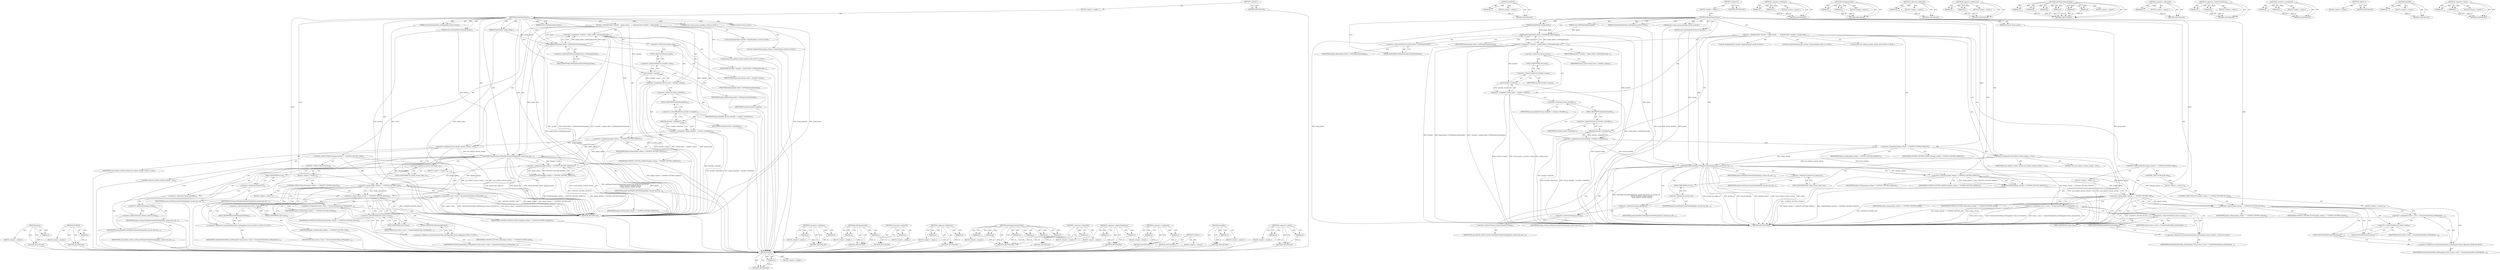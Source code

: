 digraph "&lt;operator&gt;.equals" {
vulnerable_142 [label=<(METHOD,name)>];
vulnerable_143 [label=<(PARAM,p1)>];
vulnerable_144 [label=<(BLOCK,&lt;empty&gt;,&lt;empty&gt;)>];
vulnerable_145 [label=<(METHOD_RETURN,ANY)>];
vulnerable_168 [label=<(METHOD,DCHECK)>];
vulnerable_169 [label=<(PARAM,p1)>];
vulnerable_170 [label=<(BLOCK,&lt;empty&gt;,&lt;empty&gt;)>];
vulnerable_171 [label=<(METHOD_RETURN,ANY)>];
vulnerable_6 [label=<(METHOD,&lt;global&gt;)<SUB>1</SUB>>];
vulnerable_7 [label=<(BLOCK,&lt;empty&gt;,&lt;empty&gt;)<SUB>1</SUB>>];
vulnerable_8 [label=<(METHOD,DecidePluginStatus)<SUB>1</SUB>>];
vulnerable_9 [label=<(PARAM,const GetPluginInfo_Params&amp; params)<SUB>2</SUB>>];
vulnerable_10 [label=<(PARAM,const WebPluginInfo&amp; plugin)<SUB>3</SUB>>];
vulnerable_11 [label=<(PARAM,PluginFinder* plugin_finder)<SUB>4</SUB>>];
vulnerable_12 [label=<(PARAM,ChromeViewHostMsg_GetPluginInfo_Status* status)<SUB>5</SUB>>];
vulnerable_13 [label="<(PARAM,std::string* group_identifier)<SUB>6</SUB>>"];
vulnerable_14 [label=<(PARAM,string16* group_name)<SUB>7</SUB>>];
vulnerable_15 [label=<(BLOCK,{
  PluginInstaller* installer = plugin_finder-...,{
  PluginInstaller* installer = plugin_finder-...)<SUB>7</SUB>>];
vulnerable_16 [label="<(LOCAL,PluginInstaller* installer: PluginInstaller*)<SUB>8</SUB>>"];
vulnerable_17 [label=<(&lt;operator&gt;.assignment,* installer = plugin_finder-&gt;GetPluginInstaller...)<SUB>8</SUB>>];
vulnerable_18 [label=<(IDENTIFIER,installer,* installer = plugin_finder-&gt;GetPluginInstaller...)<SUB>8</SUB>>];
vulnerable_19 [label=<(GetPluginInstaller,plugin_finder-&gt;GetPluginInstaller(plugin))<SUB>8</SUB>>];
vulnerable_20 [label=<(&lt;operator&gt;.indirectFieldAccess,plugin_finder-&gt;GetPluginInstaller)<SUB>8</SUB>>];
vulnerable_21 [label=<(IDENTIFIER,plugin_finder,plugin_finder-&gt;GetPluginInstaller(plugin))<SUB>8</SUB>>];
vulnerable_22 [label=<(FIELD_IDENTIFIER,GetPluginInstaller,GetPluginInstaller)<SUB>8</SUB>>];
vulnerable_23 [label=<(IDENTIFIER,plugin,plugin_finder-&gt;GetPluginInstaller(plugin))<SUB>8</SUB>>];
vulnerable_24 [label=<(&lt;operator&gt;.assignment,*group_name = installer-&gt;name())<SUB>9</SUB>>];
vulnerable_25 [label=<(&lt;operator&gt;.indirection,*group_name)<SUB>9</SUB>>];
vulnerable_26 [label=<(IDENTIFIER,group_name,*group_name = installer-&gt;name())<SUB>9</SUB>>];
vulnerable_27 [label=<(name,installer-&gt;name())<SUB>9</SUB>>];
vulnerable_28 [label=<(&lt;operator&gt;.indirectFieldAccess,installer-&gt;name)<SUB>9</SUB>>];
vulnerable_29 [label=<(IDENTIFIER,installer,installer-&gt;name())<SUB>9</SUB>>];
vulnerable_30 [label=<(FIELD_IDENTIFIER,name,name)<SUB>9</SUB>>];
vulnerable_31 [label=<(&lt;operator&gt;.assignment,*group_identifier = installer-&gt;identifier())<SUB>10</SUB>>];
vulnerable_32 [label=<(&lt;operator&gt;.indirection,*group_identifier)<SUB>10</SUB>>];
vulnerable_33 [label=<(IDENTIFIER,group_identifier,*group_identifier = installer-&gt;identifier())<SUB>10</SUB>>];
vulnerable_34 [label=<(identifier,installer-&gt;identifier())<SUB>10</SUB>>];
vulnerable_35 [label=<(&lt;operator&gt;.indirectFieldAccess,installer-&gt;identifier)<SUB>10</SUB>>];
vulnerable_36 [label=<(IDENTIFIER,installer,installer-&gt;identifier())<SUB>10</SUB>>];
vulnerable_37 [label=<(FIELD_IDENTIFIER,identifier,identifier)<SUB>10</SUB>>];
vulnerable_38 [label="<(LOCAL,ContentSetting plugin_setting: ContentSetting)<SUB>12</SUB>>"];
vulnerable_39 [label=<(&lt;operator&gt;.assignment,plugin_setting = CONTENT_SETTING_DEFAULT)<SUB>12</SUB>>];
vulnerable_40 [label=<(IDENTIFIER,plugin_setting,plugin_setting = CONTENT_SETTING_DEFAULT)<SUB>12</SUB>>];
vulnerable_41 [label=<(IDENTIFIER,CONTENT_SETTING_DEFAULT,plugin_setting = CONTENT_SETTING_DEFAULT)<SUB>12</SUB>>];
vulnerable_42 [label="<(LOCAL,bool uses_default_content_setting: bool)<SUB>13</SUB>>"];
vulnerable_43 [label=<(&lt;operator&gt;.assignment,uses_default_content_setting = true)<SUB>13</SUB>>];
vulnerable_44 [label=<(IDENTIFIER,uses_default_content_setting,uses_default_content_setting = true)<SUB>13</SUB>>];
vulnerable_45 [label=<(LITERAL,true,uses_default_content_setting = true)<SUB>13</SUB>>];
vulnerable_46 [label=<(GetPluginContentSetting,GetPluginContentSetting(plugin, params.top_orig...)<SUB>14</SUB>>];
vulnerable_47 [label=<(IDENTIFIER,plugin,GetPluginContentSetting(plugin, params.top_orig...)<SUB>14</SUB>>];
vulnerable_48 [label=<(&lt;operator&gt;.fieldAccess,params.top_origin_url)<SUB>14</SUB>>];
vulnerable_49 [label=<(IDENTIFIER,params,GetPluginContentSetting(plugin, params.top_orig...)<SUB>14</SUB>>];
vulnerable_50 [label=<(FIELD_IDENTIFIER,top_origin_url,top_origin_url)<SUB>14</SUB>>];
vulnerable_51 [label=<(&lt;operator&gt;.fieldAccess,params.url)<SUB>14</SUB>>];
vulnerable_52 [label=<(IDENTIFIER,params,GetPluginContentSetting(plugin, params.top_orig...)<SUB>14</SUB>>];
vulnerable_53 [label=<(FIELD_IDENTIFIER,url,url)<SUB>14</SUB>>];
vulnerable_54 [label=<(&lt;operator&gt;.indirection,*group_identifier)<SUB>15</SUB>>];
vulnerable_55 [label=<(IDENTIFIER,group_identifier,GetPluginContentSetting(plugin, params.top_orig...)<SUB>15</SUB>>];
vulnerable_56 [label=<(&lt;operator&gt;.addressOf,&amp;plugin_setting)<SUB>15</SUB>>];
vulnerable_57 [label=<(IDENTIFIER,plugin_setting,GetPluginContentSetting(plugin, params.top_orig...)<SUB>15</SUB>>];
vulnerable_58 [label=<(&lt;operator&gt;.addressOf,&amp;uses_default_content_setting)<SUB>16</SUB>>];
vulnerable_59 [label=<(IDENTIFIER,uses_default_content_setting,GetPluginContentSetting(plugin, params.top_orig...)<SUB>16</SUB>>];
vulnerable_60 [label=<(DCHECK,DCHECK(plugin_setting != CONTENT_SETTING_DEFAULT))<SUB>17</SUB>>];
vulnerable_61 [label=<(&lt;operator&gt;.notEquals,plugin_setting != CONTENT_SETTING_DEFAULT)<SUB>17</SUB>>];
vulnerable_62 [label=<(IDENTIFIER,plugin_setting,plugin_setting != CONTENT_SETTING_DEFAULT)<SUB>17</SUB>>];
vulnerable_63 [label=<(IDENTIFIER,CONTENT_SETTING_DEFAULT,plugin_setting != CONTENT_SETTING_DEFAULT)<SUB>17</SUB>>];
vulnerable_64 [label=<(CONTROL_STRUCTURE,IF,if (plugin_setting == CONTENT_SETTING_ASK))<SUB>46</SUB>>];
vulnerable_65 [label=<(&lt;operator&gt;.equals,plugin_setting == CONTENT_SETTING_ASK)<SUB>46</SUB>>];
vulnerable_66 [label=<(IDENTIFIER,plugin_setting,plugin_setting == CONTENT_SETTING_ASK)<SUB>46</SUB>>];
vulnerable_67 [label=<(IDENTIFIER,CONTENT_SETTING_ASK,plugin_setting == CONTENT_SETTING_ASK)<SUB>46</SUB>>];
vulnerable_68 [label=<(BLOCK,&lt;empty&gt;,&lt;empty&gt;)<SUB>47</SUB>>];
vulnerable_69 [label=<(&lt;operator&gt;.assignment,status-&gt;value = ChromeViewHostMsg_GetPluginInfo...)<SUB>47</SUB>>];
vulnerable_70 [label=<(&lt;operator&gt;.indirectFieldAccess,status-&gt;value)<SUB>47</SUB>>];
vulnerable_71 [label=<(IDENTIFIER,status,status-&gt;value = ChromeViewHostMsg_GetPluginInfo...)<SUB>47</SUB>>];
vulnerable_72 [label=<(FIELD_IDENTIFIER,value,value)<SUB>47</SUB>>];
vulnerable_73 [label="<(&lt;operator&gt;.fieldAccess,ChromeViewHostMsg_GetPluginInfo_Status::kClickT...)<SUB>47</SUB>>"];
vulnerable_74 [label=<(IDENTIFIER,ChromeViewHostMsg_GetPluginInfo_Status,status-&gt;value = ChromeViewHostMsg_GetPluginInfo...)<SUB>47</SUB>>];
vulnerable_75 [label=<(FIELD_IDENTIFIER,kClickToPlay,kClickToPlay)<SUB>47</SUB>>];
vulnerable_76 [label=<(CONTROL_STRUCTURE,ELSE,else)<SUB>48</SUB>>];
vulnerable_77 [label=<(BLOCK,&lt;empty&gt;,&lt;empty&gt;)<SUB>48</SUB>>];
vulnerable_78 [label=<(CONTROL_STRUCTURE,IF,if (plugin_setting == CONTENT_SETTING_BLOCK))<SUB>48</SUB>>];
vulnerable_79 [label=<(&lt;operator&gt;.equals,plugin_setting == CONTENT_SETTING_BLOCK)<SUB>48</SUB>>];
vulnerable_80 [label=<(IDENTIFIER,plugin_setting,plugin_setting == CONTENT_SETTING_BLOCK)<SUB>48</SUB>>];
vulnerable_81 [label=<(IDENTIFIER,CONTENT_SETTING_BLOCK,plugin_setting == CONTENT_SETTING_BLOCK)<SUB>48</SUB>>];
vulnerable_82 [label=<(BLOCK,&lt;empty&gt;,&lt;empty&gt;)<SUB>49</SUB>>];
vulnerable_83 [label=<(&lt;operator&gt;.assignment,status-&gt;value = ChromeViewHostMsg_GetPluginInfo...)<SUB>49</SUB>>];
vulnerable_84 [label=<(&lt;operator&gt;.indirectFieldAccess,status-&gt;value)<SUB>49</SUB>>];
vulnerable_85 [label=<(IDENTIFIER,status,status-&gt;value = ChromeViewHostMsg_GetPluginInfo...)<SUB>49</SUB>>];
vulnerable_86 [label=<(FIELD_IDENTIFIER,value,value)<SUB>49</SUB>>];
vulnerable_87 [label="<(&lt;operator&gt;.fieldAccess,ChromeViewHostMsg_GetPluginInfo_Status::kBlocked)<SUB>49</SUB>>"];
vulnerable_88 [label=<(IDENTIFIER,ChromeViewHostMsg_GetPluginInfo_Status,status-&gt;value = ChromeViewHostMsg_GetPluginInfo...)<SUB>49</SUB>>];
vulnerable_89 [label=<(FIELD_IDENTIFIER,kBlocked,kBlocked)<SUB>49</SUB>>];
vulnerable_90 [label=<(METHOD_RETURN,void)<SUB>1</SUB>>];
vulnerable_92 [label=<(METHOD_RETURN,ANY)<SUB>1</SUB>>];
vulnerable_172 [label=<(METHOD,&lt;operator&gt;.notEquals)>];
vulnerable_173 [label=<(PARAM,p1)>];
vulnerable_174 [label=<(PARAM,p2)>];
vulnerable_175 [label=<(BLOCK,&lt;empty&gt;,&lt;empty&gt;)>];
vulnerable_176 [label=<(METHOD_RETURN,ANY)>];
vulnerable_128 [label=<(METHOD,GetPluginInstaller)>];
vulnerable_129 [label=<(PARAM,p1)>];
vulnerable_130 [label=<(PARAM,p2)>];
vulnerable_131 [label=<(BLOCK,&lt;empty&gt;,&lt;empty&gt;)>];
vulnerable_132 [label=<(METHOD_RETURN,ANY)>];
vulnerable_164 [label=<(METHOD,&lt;operator&gt;.addressOf)>];
vulnerable_165 [label=<(PARAM,p1)>];
vulnerable_166 [label=<(BLOCK,&lt;empty&gt;,&lt;empty&gt;)>];
vulnerable_167 [label=<(METHOD_RETURN,ANY)>];
vulnerable_159 [label=<(METHOD,&lt;operator&gt;.fieldAccess)>];
vulnerable_160 [label=<(PARAM,p1)>];
vulnerable_161 [label=<(PARAM,p2)>];
vulnerable_162 [label=<(BLOCK,&lt;empty&gt;,&lt;empty&gt;)>];
vulnerable_163 [label=<(METHOD_RETURN,ANY)>];
vulnerable_150 [label=<(METHOD,GetPluginContentSetting)>];
vulnerable_151 [label=<(PARAM,p1)>];
vulnerable_152 [label=<(PARAM,p2)>];
vulnerable_153 [label=<(PARAM,p3)>];
vulnerable_154 [label=<(PARAM,p4)>];
vulnerable_155 [label=<(PARAM,p5)>];
vulnerable_156 [label=<(PARAM,p6)>];
vulnerable_157 [label=<(BLOCK,&lt;empty&gt;,&lt;empty&gt;)>];
vulnerable_158 [label=<(METHOD_RETURN,ANY)>];
vulnerable_138 [label=<(METHOD,&lt;operator&gt;.indirection)>];
vulnerable_139 [label=<(PARAM,p1)>];
vulnerable_140 [label=<(BLOCK,&lt;empty&gt;,&lt;empty&gt;)>];
vulnerable_141 [label=<(METHOD_RETURN,ANY)>];
vulnerable_133 [label=<(METHOD,&lt;operator&gt;.indirectFieldAccess)>];
vulnerable_134 [label=<(PARAM,p1)>];
vulnerable_135 [label=<(PARAM,p2)>];
vulnerable_136 [label=<(BLOCK,&lt;empty&gt;,&lt;empty&gt;)>];
vulnerable_137 [label=<(METHOD_RETURN,ANY)>];
vulnerable_123 [label=<(METHOD,&lt;operator&gt;.assignment)>];
vulnerable_124 [label=<(PARAM,p1)>];
vulnerable_125 [label=<(PARAM,p2)>];
vulnerable_126 [label=<(BLOCK,&lt;empty&gt;,&lt;empty&gt;)>];
vulnerable_127 [label=<(METHOD_RETURN,ANY)>];
vulnerable_117 [label=<(METHOD,&lt;global&gt;)<SUB>1</SUB>>];
vulnerable_118 [label=<(BLOCK,&lt;empty&gt;,&lt;empty&gt;)>];
vulnerable_119 [label=<(METHOD_RETURN,ANY)>];
vulnerable_146 [label=<(METHOD,identifier)>];
vulnerable_147 [label=<(PARAM,p1)>];
vulnerable_148 [label=<(BLOCK,&lt;empty&gt;,&lt;empty&gt;)>];
vulnerable_149 [label=<(METHOD_RETURN,ANY)>];
vulnerable_177 [label=<(METHOD,&lt;operator&gt;.equals)>];
vulnerable_178 [label=<(PARAM,p1)>];
vulnerable_179 [label=<(PARAM,p2)>];
vulnerable_180 [label=<(BLOCK,&lt;empty&gt;,&lt;empty&gt;)>];
vulnerable_181 [label=<(METHOD_RETURN,ANY)>];
fixed_142 [label=<(METHOD,name)>];
fixed_143 [label=<(PARAM,p1)>];
fixed_144 [label=<(BLOCK,&lt;empty&gt;,&lt;empty&gt;)>];
fixed_145 [label=<(METHOD_RETURN,ANY)>];
fixed_168 [label=<(METHOD,DCHECK)>];
fixed_169 [label=<(PARAM,p1)>];
fixed_170 [label=<(BLOCK,&lt;empty&gt;,&lt;empty&gt;)>];
fixed_171 [label=<(METHOD_RETURN,ANY)>];
fixed_6 [label=<(METHOD,&lt;global&gt;)<SUB>1</SUB>>];
fixed_7 [label=<(BLOCK,&lt;empty&gt;,&lt;empty&gt;)<SUB>1</SUB>>];
fixed_8 [label=<(METHOD,DecidePluginStatus)<SUB>1</SUB>>];
fixed_9 [label=<(PARAM,const GetPluginInfo_Params&amp; params)<SUB>2</SUB>>];
fixed_10 [label=<(PARAM,const WebPluginInfo&amp; plugin)<SUB>3</SUB>>];
fixed_11 [label=<(PARAM,PluginFinder* plugin_finder)<SUB>4</SUB>>];
fixed_12 [label=<(PARAM,ChromeViewHostMsg_GetPluginInfo_Status* status)<SUB>5</SUB>>];
fixed_13 [label="<(PARAM,std::string* group_identifier)<SUB>6</SUB>>"];
fixed_14 [label=<(PARAM,string16* group_name)<SUB>7</SUB>>];
fixed_15 [label=<(BLOCK,{
  PluginInstaller* installer = plugin_finder-...,{
  PluginInstaller* installer = plugin_finder-...)<SUB>7</SUB>>];
fixed_16 [label="<(LOCAL,PluginInstaller* installer: PluginInstaller*)<SUB>8</SUB>>"];
fixed_17 [label=<(&lt;operator&gt;.assignment,* installer = plugin_finder-&gt;GetPluginInstaller...)<SUB>8</SUB>>];
fixed_18 [label=<(IDENTIFIER,installer,* installer = plugin_finder-&gt;GetPluginInstaller...)<SUB>8</SUB>>];
fixed_19 [label=<(GetPluginInstaller,plugin_finder-&gt;GetPluginInstaller(plugin))<SUB>8</SUB>>];
fixed_20 [label=<(&lt;operator&gt;.indirectFieldAccess,plugin_finder-&gt;GetPluginInstaller)<SUB>8</SUB>>];
fixed_21 [label=<(IDENTIFIER,plugin_finder,plugin_finder-&gt;GetPluginInstaller(plugin))<SUB>8</SUB>>];
fixed_22 [label=<(FIELD_IDENTIFIER,GetPluginInstaller,GetPluginInstaller)<SUB>8</SUB>>];
fixed_23 [label=<(IDENTIFIER,plugin,plugin_finder-&gt;GetPluginInstaller(plugin))<SUB>8</SUB>>];
fixed_24 [label=<(&lt;operator&gt;.assignment,*group_name = installer-&gt;name())<SUB>9</SUB>>];
fixed_25 [label=<(&lt;operator&gt;.indirection,*group_name)<SUB>9</SUB>>];
fixed_26 [label=<(IDENTIFIER,group_name,*group_name = installer-&gt;name())<SUB>9</SUB>>];
fixed_27 [label=<(name,installer-&gt;name())<SUB>9</SUB>>];
fixed_28 [label=<(&lt;operator&gt;.indirectFieldAccess,installer-&gt;name)<SUB>9</SUB>>];
fixed_29 [label=<(IDENTIFIER,installer,installer-&gt;name())<SUB>9</SUB>>];
fixed_30 [label=<(FIELD_IDENTIFIER,name,name)<SUB>9</SUB>>];
fixed_31 [label=<(&lt;operator&gt;.assignment,*group_identifier = installer-&gt;identifier())<SUB>10</SUB>>];
fixed_32 [label=<(&lt;operator&gt;.indirection,*group_identifier)<SUB>10</SUB>>];
fixed_33 [label=<(IDENTIFIER,group_identifier,*group_identifier = installer-&gt;identifier())<SUB>10</SUB>>];
fixed_34 [label=<(identifier,installer-&gt;identifier())<SUB>10</SUB>>];
fixed_35 [label=<(&lt;operator&gt;.indirectFieldAccess,installer-&gt;identifier)<SUB>10</SUB>>];
fixed_36 [label=<(IDENTIFIER,installer,installer-&gt;identifier())<SUB>10</SUB>>];
fixed_37 [label=<(FIELD_IDENTIFIER,identifier,identifier)<SUB>10</SUB>>];
fixed_38 [label="<(LOCAL,ContentSetting plugin_setting: ContentSetting)<SUB>12</SUB>>"];
fixed_39 [label=<(&lt;operator&gt;.assignment,plugin_setting = CONTENT_SETTING_DEFAULT)<SUB>12</SUB>>];
fixed_40 [label=<(IDENTIFIER,plugin_setting,plugin_setting = CONTENT_SETTING_DEFAULT)<SUB>12</SUB>>];
fixed_41 [label=<(IDENTIFIER,CONTENT_SETTING_DEFAULT,plugin_setting = CONTENT_SETTING_DEFAULT)<SUB>12</SUB>>];
fixed_42 [label="<(LOCAL,bool uses_default_content_setting: bool)<SUB>13</SUB>>"];
fixed_43 [label=<(&lt;operator&gt;.assignment,uses_default_content_setting = true)<SUB>13</SUB>>];
fixed_44 [label=<(IDENTIFIER,uses_default_content_setting,uses_default_content_setting = true)<SUB>13</SUB>>];
fixed_45 [label=<(LITERAL,true,uses_default_content_setting = true)<SUB>13</SUB>>];
fixed_46 [label=<(GetPluginContentSetting,GetPluginContentSetting(plugin, params.top_orig...)<SUB>14</SUB>>];
fixed_47 [label=<(IDENTIFIER,plugin,GetPluginContentSetting(plugin, params.top_orig...)<SUB>14</SUB>>];
fixed_48 [label=<(&lt;operator&gt;.fieldAccess,params.top_origin_url)<SUB>14</SUB>>];
fixed_49 [label=<(IDENTIFIER,params,GetPluginContentSetting(plugin, params.top_orig...)<SUB>14</SUB>>];
fixed_50 [label=<(FIELD_IDENTIFIER,top_origin_url,top_origin_url)<SUB>14</SUB>>];
fixed_51 [label=<(&lt;operator&gt;.fieldAccess,params.url)<SUB>14</SUB>>];
fixed_52 [label=<(IDENTIFIER,params,GetPluginContentSetting(plugin, params.top_orig...)<SUB>14</SUB>>];
fixed_53 [label=<(FIELD_IDENTIFIER,url,url)<SUB>14</SUB>>];
fixed_54 [label=<(&lt;operator&gt;.indirection,*group_identifier)<SUB>15</SUB>>];
fixed_55 [label=<(IDENTIFIER,group_identifier,GetPluginContentSetting(plugin, params.top_orig...)<SUB>15</SUB>>];
fixed_56 [label=<(&lt;operator&gt;.addressOf,&amp;plugin_setting)<SUB>15</SUB>>];
fixed_57 [label=<(IDENTIFIER,plugin_setting,GetPluginContentSetting(plugin, params.top_orig...)<SUB>15</SUB>>];
fixed_58 [label=<(&lt;operator&gt;.addressOf,&amp;uses_default_content_setting)<SUB>16</SUB>>];
fixed_59 [label=<(IDENTIFIER,uses_default_content_setting,GetPluginContentSetting(plugin, params.top_orig...)<SUB>16</SUB>>];
fixed_60 [label=<(DCHECK,DCHECK(plugin_setting != CONTENT_SETTING_DEFAULT))<SUB>17</SUB>>];
fixed_61 [label=<(&lt;operator&gt;.notEquals,plugin_setting != CONTENT_SETTING_DEFAULT)<SUB>17</SUB>>];
fixed_62 [label=<(IDENTIFIER,plugin_setting,plugin_setting != CONTENT_SETTING_DEFAULT)<SUB>17</SUB>>];
fixed_63 [label=<(IDENTIFIER,CONTENT_SETTING_DEFAULT,plugin_setting != CONTENT_SETTING_DEFAULT)<SUB>17</SUB>>];
fixed_64 [label=<(CONTROL_STRUCTURE,IF,if (plugin_setting == CONTENT_SETTING_ASK))<SUB>54</SUB>>];
fixed_65 [label=<(&lt;operator&gt;.equals,plugin_setting == CONTENT_SETTING_ASK)<SUB>54</SUB>>];
fixed_66 [label=<(IDENTIFIER,plugin_setting,plugin_setting == CONTENT_SETTING_ASK)<SUB>54</SUB>>];
fixed_67 [label=<(IDENTIFIER,CONTENT_SETTING_ASK,plugin_setting == CONTENT_SETTING_ASK)<SUB>54</SUB>>];
fixed_68 [label=<(BLOCK,&lt;empty&gt;,&lt;empty&gt;)<SUB>55</SUB>>];
fixed_69 [label=<(&lt;operator&gt;.assignment,status-&gt;value = ChromeViewHostMsg_GetPluginInfo...)<SUB>55</SUB>>];
fixed_70 [label=<(&lt;operator&gt;.indirectFieldAccess,status-&gt;value)<SUB>55</SUB>>];
fixed_71 [label=<(IDENTIFIER,status,status-&gt;value = ChromeViewHostMsg_GetPluginInfo...)<SUB>55</SUB>>];
fixed_72 [label=<(FIELD_IDENTIFIER,value,value)<SUB>55</SUB>>];
fixed_73 [label="<(&lt;operator&gt;.fieldAccess,ChromeViewHostMsg_GetPluginInfo_Status::kClickT...)<SUB>55</SUB>>"];
fixed_74 [label=<(IDENTIFIER,ChromeViewHostMsg_GetPluginInfo_Status,status-&gt;value = ChromeViewHostMsg_GetPluginInfo...)<SUB>55</SUB>>];
fixed_75 [label=<(FIELD_IDENTIFIER,kClickToPlay,kClickToPlay)<SUB>55</SUB>>];
fixed_76 [label=<(CONTROL_STRUCTURE,ELSE,else)<SUB>56</SUB>>];
fixed_77 [label=<(BLOCK,&lt;empty&gt;,&lt;empty&gt;)<SUB>56</SUB>>];
fixed_78 [label=<(CONTROL_STRUCTURE,IF,if (plugin_setting == CONTENT_SETTING_BLOCK))<SUB>56</SUB>>];
fixed_79 [label=<(&lt;operator&gt;.equals,plugin_setting == CONTENT_SETTING_BLOCK)<SUB>56</SUB>>];
fixed_80 [label=<(IDENTIFIER,plugin_setting,plugin_setting == CONTENT_SETTING_BLOCK)<SUB>56</SUB>>];
fixed_81 [label=<(IDENTIFIER,CONTENT_SETTING_BLOCK,plugin_setting == CONTENT_SETTING_BLOCK)<SUB>56</SUB>>];
fixed_82 [label=<(BLOCK,&lt;empty&gt;,&lt;empty&gt;)<SUB>57</SUB>>];
fixed_83 [label=<(&lt;operator&gt;.assignment,status-&gt;value = ChromeViewHostMsg_GetPluginInfo...)<SUB>57</SUB>>];
fixed_84 [label=<(&lt;operator&gt;.indirectFieldAccess,status-&gt;value)<SUB>57</SUB>>];
fixed_85 [label=<(IDENTIFIER,status,status-&gt;value = ChromeViewHostMsg_GetPluginInfo...)<SUB>57</SUB>>];
fixed_86 [label=<(FIELD_IDENTIFIER,value,value)<SUB>57</SUB>>];
fixed_87 [label="<(&lt;operator&gt;.fieldAccess,ChromeViewHostMsg_GetPluginInfo_Status::kBlocked)<SUB>57</SUB>>"];
fixed_88 [label=<(IDENTIFIER,ChromeViewHostMsg_GetPluginInfo_Status,status-&gt;value = ChromeViewHostMsg_GetPluginInfo...)<SUB>57</SUB>>];
fixed_89 [label=<(FIELD_IDENTIFIER,kBlocked,kBlocked)<SUB>57</SUB>>];
fixed_90 [label=<(METHOD_RETURN,void)<SUB>1</SUB>>];
fixed_92 [label=<(METHOD_RETURN,ANY)<SUB>1</SUB>>];
fixed_172 [label=<(METHOD,&lt;operator&gt;.notEquals)>];
fixed_173 [label=<(PARAM,p1)>];
fixed_174 [label=<(PARAM,p2)>];
fixed_175 [label=<(BLOCK,&lt;empty&gt;,&lt;empty&gt;)>];
fixed_176 [label=<(METHOD_RETURN,ANY)>];
fixed_128 [label=<(METHOD,GetPluginInstaller)>];
fixed_129 [label=<(PARAM,p1)>];
fixed_130 [label=<(PARAM,p2)>];
fixed_131 [label=<(BLOCK,&lt;empty&gt;,&lt;empty&gt;)>];
fixed_132 [label=<(METHOD_RETURN,ANY)>];
fixed_164 [label=<(METHOD,&lt;operator&gt;.addressOf)>];
fixed_165 [label=<(PARAM,p1)>];
fixed_166 [label=<(BLOCK,&lt;empty&gt;,&lt;empty&gt;)>];
fixed_167 [label=<(METHOD_RETURN,ANY)>];
fixed_159 [label=<(METHOD,&lt;operator&gt;.fieldAccess)>];
fixed_160 [label=<(PARAM,p1)>];
fixed_161 [label=<(PARAM,p2)>];
fixed_162 [label=<(BLOCK,&lt;empty&gt;,&lt;empty&gt;)>];
fixed_163 [label=<(METHOD_RETURN,ANY)>];
fixed_150 [label=<(METHOD,GetPluginContentSetting)>];
fixed_151 [label=<(PARAM,p1)>];
fixed_152 [label=<(PARAM,p2)>];
fixed_153 [label=<(PARAM,p3)>];
fixed_154 [label=<(PARAM,p4)>];
fixed_155 [label=<(PARAM,p5)>];
fixed_156 [label=<(PARAM,p6)>];
fixed_157 [label=<(BLOCK,&lt;empty&gt;,&lt;empty&gt;)>];
fixed_158 [label=<(METHOD_RETURN,ANY)>];
fixed_138 [label=<(METHOD,&lt;operator&gt;.indirection)>];
fixed_139 [label=<(PARAM,p1)>];
fixed_140 [label=<(BLOCK,&lt;empty&gt;,&lt;empty&gt;)>];
fixed_141 [label=<(METHOD_RETURN,ANY)>];
fixed_133 [label=<(METHOD,&lt;operator&gt;.indirectFieldAccess)>];
fixed_134 [label=<(PARAM,p1)>];
fixed_135 [label=<(PARAM,p2)>];
fixed_136 [label=<(BLOCK,&lt;empty&gt;,&lt;empty&gt;)>];
fixed_137 [label=<(METHOD_RETURN,ANY)>];
fixed_123 [label=<(METHOD,&lt;operator&gt;.assignment)>];
fixed_124 [label=<(PARAM,p1)>];
fixed_125 [label=<(PARAM,p2)>];
fixed_126 [label=<(BLOCK,&lt;empty&gt;,&lt;empty&gt;)>];
fixed_127 [label=<(METHOD_RETURN,ANY)>];
fixed_117 [label=<(METHOD,&lt;global&gt;)<SUB>1</SUB>>];
fixed_118 [label=<(BLOCK,&lt;empty&gt;,&lt;empty&gt;)>];
fixed_119 [label=<(METHOD_RETURN,ANY)>];
fixed_146 [label=<(METHOD,identifier)>];
fixed_147 [label=<(PARAM,p1)>];
fixed_148 [label=<(BLOCK,&lt;empty&gt;,&lt;empty&gt;)>];
fixed_149 [label=<(METHOD_RETURN,ANY)>];
fixed_177 [label=<(METHOD,&lt;operator&gt;.equals)>];
fixed_178 [label=<(PARAM,p1)>];
fixed_179 [label=<(PARAM,p2)>];
fixed_180 [label=<(BLOCK,&lt;empty&gt;,&lt;empty&gt;)>];
fixed_181 [label=<(METHOD_RETURN,ANY)>];
vulnerable_142 -> vulnerable_143  [key=0, label="AST: "];
vulnerable_142 -> vulnerable_143  [key=1, label="DDG: "];
vulnerable_142 -> vulnerable_144  [key=0, label="AST: "];
vulnerable_142 -> vulnerable_145  [key=0, label="AST: "];
vulnerable_142 -> vulnerable_145  [key=1, label="CFG: "];
vulnerable_143 -> vulnerable_145  [key=0, label="DDG: p1"];
vulnerable_168 -> vulnerable_169  [key=0, label="AST: "];
vulnerable_168 -> vulnerable_169  [key=1, label="DDG: "];
vulnerable_168 -> vulnerable_170  [key=0, label="AST: "];
vulnerable_168 -> vulnerable_171  [key=0, label="AST: "];
vulnerable_168 -> vulnerable_171  [key=1, label="CFG: "];
vulnerable_169 -> vulnerable_171  [key=0, label="DDG: p1"];
vulnerable_6 -> vulnerable_7  [key=0, label="AST: "];
vulnerable_6 -> vulnerable_92  [key=0, label="AST: "];
vulnerable_6 -> vulnerable_92  [key=1, label="CFG: "];
vulnerable_7 -> vulnerable_8  [key=0, label="AST: "];
vulnerable_8 -> vulnerable_9  [key=0, label="AST: "];
vulnerable_8 -> vulnerable_9  [key=1, label="DDG: "];
vulnerable_8 -> vulnerable_10  [key=0, label="AST: "];
vulnerable_8 -> vulnerable_10  [key=1, label="DDG: "];
vulnerable_8 -> vulnerable_11  [key=0, label="AST: "];
vulnerable_8 -> vulnerable_11  [key=1, label="DDG: "];
vulnerable_8 -> vulnerable_12  [key=0, label="AST: "];
vulnerable_8 -> vulnerable_12  [key=1, label="DDG: "];
vulnerable_8 -> vulnerable_13  [key=0, label="AST: "];
vulnerable_8 -> vulnerable_13  [key=1, label="DDG: "];
vulnerable_8 -> vulnerable_14  [key=0, label="AST: "];
vulnerable_8 -> vulnerable_14  [key=1, label="DDG: "];
vulnerable_8 -> vulnerable_15  [key=0, label="AST: "];
vulnerable_8 -> vulnerable_90  [key=0, label="AST: "];
vulnerable_8 -> vulnerable_22  [key=0, label="CFG: "];
vulnerable_8 -> vulnerable_39  [key=0, label="DDG: "];
vulnerable_8 -> vulnerable_43  [key=0, label="DDG: "];
vulnerable_8 -> vulnerable_46  [key=0, label="DDG: "];
vulnerable_8 -> vulnerable_19  [key=0, label="DDG: "];
vulnerable_8 -> vulnerable_61  [key=0, label="DDG: "];
vulnerable_8 -> vulnerable_65  [key=0, label="DDG: "];
vulnerable_8 -> vulnerable_79  [key=0, label="DDG: "];
vulnerable_9 -> vulnerable_90  [key=0, label="DDG: params"];
vulnerable_9 -> vulnerable_46  [key=0, label="DDG: params"];
vulnerable_10 -> vulnerable_19  [key=0, label="DDG: plugin"];
vulnerable_11 -> vulnerable_90  [key=0, label="DDG: plugin_finder"];
vulnerable_11 -> vulnerable_19  [key=0, label="DDG: plugin_finder"];
vulnerable_12 -> vulnerable_90  [key=0, label="DDG: status"];
vulnerable_13 -> vulnerable_90  [key=0, label="DDG: group_identifier"];
vulnerable_14 -> vulnerable_90  [key=0, label="DDG: group_name"];
vulnerable_15 -> vulnerable_16  [key=0, label="AST: "];
vulnerable_15 -> vulnerable_17  [key=0, label="AST: "];
vulnerable_15 -> vulnerable_24  [key=0, label="AST: "];
vulnerable_15 -> vulnerable_31  [key=0, label="AST: "];
vulnerable_15 -> vulnerable_38  [key=0, label="AST: "];
vulnerable_15 -> vulnerable_39  [key=0, label="AST: "];
vulnerable_15 -> vulnerable_42  [key=0, label="AST: "];
vulnerable_15 -> vulnerable_43  [key=0, label="AST: "];
vulnerable_15 -> vulnerable_46  [key=0, label="AST: "];
vulnerable_15 -> vulnerable_60  [key=0, label="AST: "];
vulnerable_15 -> vulnerable_64  [key=0, label="AST: "];
vulnerable_17 -> vulnerable_18  [key=0, label="AST: "];
vulnerable_17 -> vulnerable_19  [key=0, label="AST: "];
vulnerable_17 -> vulnerable_25  [key=0, label="CFG: "];
vulnerable_17 -> vulnerable_90  [key=0, label="DDG: installer"];
vulnerable_17 -> vulnerable_90  [key=1, label="DDG: plugin_finder-&gt;GetPluginInstaller(plugin)"];
vulnerable_17 -> vulnerable_90  [key=2, label="DDG: * installer = plugin_finder-&gt;GetPluginInstaller(plugin)"];
vulnerable_17 -> vulnerable_27  [key=0, label="DDG: installer"];
vulnerable_17 -> vulnerable_34  [key=0, label="DDG: installer"];
vulnerable_19 -> vulnerable_20  [key=0, label="AST: "];
vulnerable_19 -> vulnerable_23  [key=0, label="AST: "];
vulnerable_19 -> vulnerable_17  [key=0, label="CFG: "];
vulnerable_19 -> vulnerable_17  [key=1, label="DDG: plugin_finder-&gt;GetPluginInstaller"];
vulnerable_19 -> vulnerable_17  [key=2, label="DDG: plugin"];
vulnerable_19 -> vulnerable_90  [key=0, label="DDG: plugin_finder-&gt;GetPluginInstaller"];
vulnerable_19 -> vulnerable_46  [key=0, label="DDG: plugin"];
vulnerable_20 -> vulnerable_21  [key=0, label="AST: "];
vulnerable_20 -> vulnerable_22  [key=0, label="AST: "];
vulnerable_20 -> vulnerable_19  [key=0, label="CFG: "];
vulnerable_22 -> vulnerable_20  [key=0, label="CFG: "];
vulnerable_24 -> vulnerable_25  [key=0, label="AST: "];
vulnerable_24 -> vulnerable_27  [key=0, label="AST: "];
vulnerable_24 -> vulnerable_32  [key=0, label="CFG: "];
vulnerable_24 -> vulnerable_90  [key=0, label="DDG: *group_name"];
vulnerable_24 -> vulnerable_90  [key=1, label="DDG: installer-&gt;name()"];
vulnerable_24 -> vulnerable_90  [key=2, label="DDG: *group_name = installer-&gt;name()"];
vulnerable_25 -> vulnerable_26  [key=0, label="AST: "];
vulnerable_25 -> vulnerable_30  [key=0, label="CFG: "];
vulnerable_27 -> vulnerable_28  [key=0, label="AST: "];
vulnerable_27 -> vulnerable_24  [key=0, label="CFG: "];
vulnerable_27 -> vulnerable_24  [key=1, label="DDG: installer-&gt;name"];
vulnerable_27 -> vulnerable_90  [key=0, label="DDG: installer-&gt;name"];
vulnerable_28 -> vulnerable_29  [key=0, label="AST: "];
vulnerable_28 -> vulnerable_30  [key=0, label="AST: "];
vulnerable_28 -> vulnerable_27  [key=0, label="CFG: "];
vulnerable_30 -> vulnerable_28  [key=0, label="CFG: "];
vulnerable_31 -> vulnerable_32  [key=0, label="AST: "];
vulnerable_31 -> vulnerable_34  [key=0, label="AST: "];
vulnerable_31 -> vulnerable_39  [key=0, label="CFG: "];
vulnerable_31 -> vulnerable_90  [key=0, label="DDG: installer-&gt;identifier()"];
vulnerable_31 -> vulnerable_90  [key=1, label="DDG: *group_identifier = installer-&gt;identifier()"];
vulnerable_31 -> vulnerable_46  [key=0, label="DDG: *group_identifier"];
vulnerable_32 -> vulnerable_33  [key=0, label="AST: "];
vulnerable_32 -> vulnerable_37  [key=0, label="CFG: "];
vulnerable_34 -> vulnerable_35  [key=0, label="AST: "];
vulnerable_34 -> vulnerable_31  [key=0, label="CFG: "];
vulnerable_34 -> vulnerable_31  [key=1, label="DDG: installer-&gt;identifier"];
vulnerable_34 -> vulnerable_90  [key=0, label="DDG: installer-&gt;identifier"];
vulnerable_35 -> vulnerable_36  [key=0, label="AST: "];
vulnerable_35 -> vulnerable_37  [key=0, label="AST: "];
vulnerable_35 -> vulnerable_34  [key=0, label="CFG: "];
vulnerable_37 -> vulnerable_35  [key=0, label="CFG: "];
vulnerable_39 -> vulnerable_40  [key=0, label="AST: "];
vulnerable_39 -> vulnerable_41  [key=0, label="AST: "];
vulnerable_39 -> vulnerable_43  [key=0, label="CFG: "];
vulnerable_39 -> vulnerable_90  [key=0, label="DDG: plugin_setting = CONTENT_SETTING_DEFAULT"];
vulnerable_39 -> vulnerable_46  [key=0, label="DDG: plugin_setting"];
vulnerable_39 -> vulnerable_61  [key=0, label="DDG: plugin_setting"];
vulnerable_43 -> vulnerable_44  [key=0, label="AST: "];
vulnerable_43 -> vulnerable_45  [key=0, label="AST: "];
vulnerable_43 -> vulnerable_50  [key=0, label="CFG: "];
vulnerable_43 -> vulnerable_90  [key=0, label="DDG: uses_default_content_setting"];
vulnerable_43 -> vulnerable_90  [key=1, label="DDG: uses_default_content_setting = true"];
vulnerable_43 -> vulnerable_46  [key=0, label="DDG: uses_default_content_setting"];
vulnerable_46 -> vulnerable_47  [key=0, label="AST: "];
vulnerable_46 -> vulnerable_48  [key=0, label="AST: "];
vulnerable_46 -> vulnerable_51  [key=0, label="AST: "];
vulnerable_46 -> vulnerable_54  [key=0, label="AST: "];
vulnerable_46 -> vulnerable_56  [key=0, label="AST: "];
vulnerable_46 -> vulnerable_58  [key=0, label="AST: "];
vulnerable_46 -> vulnerable_61  [key=0, label="CFG: "];
vulnerable_46 -> vulnerable_61  [key=1, label="DDG: &amp;plugin_setting"];
vulnerable_46 -> vulnerable_90  [key=0, label="DDG: plugin"];
vulnerable_46 -> vulnerable_90  [key=1, label="DDG: params.top_origin_url"];
vulnerable_46 -> vulnerable_90  [key=2, label="DDG: params.url"];
vulnerable_46 -> vulnerable_90  [key=3, label="DDG: *group_identifier"];
vulnerable_46 -> vulnerable_90  [key=4, label="DDG: &amp;plugin_setting"];
vulnerable_46 -> vulnerable_90  [key=5, label="DDG: &amp;uses_default_content_setting"];
vulnerable_46 -> vulnerable_90  [key=6, label="DDG: GetPluginContentSetting(plugin, params.top_origin_url, params.url,
                          *group_identifier, &amp;plugin_setting,
                          &amp;uses_default_content_setting)"];
vulnerable_46 -> vulnerable_65  [key=0, label="DDG: &amp;plugin_setting"];
vulnerable_46 -> vulnerable_79  [key=0, label="DDG: &amp;plugin_setting"];
vulnerable_48 -> vulnerable_49  [key=0, label="AST: "];
vulnerable_48 -> vulnerable_50  [key=0, label="AST: "];
vulnerable_48 -> vulnerable_53  [key=0, label="CFG: "];
vulnerable_50 -> vulnerable_48  [key=0, label="CFG: "];
vulnerable_51 -> vulnerable_52  [key=0, label="AST: "];
vulnerable_51 -> vulnerable_53  [key=0, label="AST: "];
vulnerable_51 -> vulnerable_54  [key=0, label="CFG: "];
vulnerable_53 -> vulnerable_51  [key=0, label="CFG: "];
vulnerable_54 -> vulnerable_55  [key=0, label="AST: "];
vulnerable_54 -> vulnerable_56  [key=0, label="CFG: "];
vulnerable_56 -> vulnerable_57  [key=0, label="AST: "];
vulnerable_56 -> vulnerable_58  [key=0, label="CFG: "];
vulnerable_58 -> vulnerable_59  [key=0, label="AST: "];
vulnerable_58 -> vulnerable_46  [key=0, label="CFG: "];
vulnerable_60 -> vulnerable_61  [key=0, label="AST: "];
vulnerable_60 -> vulnerable_65  [key=0, label="CFG: "];
vulnerable_60 -> vulnerable_90  [key=0, label="DDG: plugin_setting != CONTENT_SETTING_DEFAULT"];
vulnerable_60 -> vulnerable_90  [key=1, label="DDG: DCHECK(plugin_setting != CONTENT_SETTING_DEFAULT)"];
vulnerable_61 -> vulnerable_62  [key=0, label="AST: "];
vulnerable_61 -> vulnerable_63  [key=0, label="AST: "];
vulnerable_61 -> vulnerable_60  [key=0, label="CFG: "];
vulnerable_61 -> vulnerable_60  [key=1, label="DDG: plugin_setting"];
vulnerable_61 -> vulnerable_60  [key=2, label="DDG: CONTENT_SETTING_DEFAULT"];
vulnerable_61 -> vulnerable_90  [key=0, label="DDG: CONTENT_SETTING_DEFAULT"];
vulnerable_61 -> vulnerable_65  [key=0, label="DDG: plugin_setting"];
vulnerable_64 -> vulnerable_65  [key=0, label="AST: "];
vulnerable_64 -> vulnerable_68  [key=0, label="AST: "];
vulnerable_64 -> vulnerable_76  [key=0, label="AST: "];
vulnerable_65 -> vulnerable_66  [key=0, label="AST: "];
vulnerable_65 -> vulnerable_67  [key=0, label="AST: "];
vulnerable_65 -> vulnerable_72  [key=0, label="CFG: "];
vulnerable_65 -> vulnerable_72  [key=1, label="CDG: "];
vulnerable_65 -> vulnerable_79  [key=0, label="CFG: "];
vulnerable_65 -> vulnerable_79  [key=1, label="DDG: plugin_setting"];
vulnerable_65 -> vulnerable_79  [key=2, label="CDG: "];
vulnerable_65 -> vulnerable_90  [key=0, label="DDG: plugin_setting"];
vulnerable_65 -> vulnerable_90  [key=1, label="DDG: plugin_setting == CONTENT_SETTING_ASK"];
vulnerable_65 -> vulnerable_90  [key=2, label="DDG: CONTENT_SETTING_ASK"];
vulnerable_65 -> vulnerable_73  [key=0, label="CDG: "];
vulnerable_65 -> vulnerable_75  [key=0, label="CDG: "];
vulnerable_65 -> vulnerable_69  [key=0, label="CDG: "];
vulnerable_65 -> vulnerable_70  [key=0, label="CDG: "];
vulnerable_68 -> vulnerable_69  [key=0, label="AST: "];
vulnerable_69 -> vulnerable_70  [key=0, label="AST: "];
vulnerable_69 -> vulnerable_73  [key=0, label="AST: "];
vulnerable_69 -> vulnerable_90  [key=0, label="CFG: "];
vulnerable_69 -> vulnerable_90  [key=1, label="DDG: status-&gt;value"];
vulnerable_69 -> vulnerable_90  [key=2, label="DDG: ChromeViewHostMsg_GetPluginInfo_Status::kClickToPlay"];
vulnerable_69 -> vulnerable_90  [key=3, label="DDG: status-&gt;value = ChromeViewHostMsg_GetPluginInfo_Status::kClickToPlay"];
vulnerable_70 -> vulnerable_71  [key=0, label="AST: "];
vulnerable_70 -> vulnerable_72  [key=0, label="AST: "];
vulnerable_70 -> vulnerable_75  [key=0, label="CFG: "];
vulnerable_72 -> vulnerable_70  [key=0, label="CFG: "];
vulnerable_73 -> vulnerable_74  [key=0, label="AST: "];
vulnerable_73 -> vulnerable_75  [key=0, label="AST: "];
vulnerable_73 -> vulnerable_69  [key=0, label="CFG: "];
vulnerable_75 -> vulnerable_73  [key=0, label="CFG: "];
vulnerable_76 -> vulnerable_77  [key=0, label="AST: "];
vulnerable_77 -> vulnerable_78  [key=0, label="AST: "];
vulnerable_78 -> vulnerable_79  [key=0, label="AST: "];
vulnerable_78 -> vulnerable_82  [key=0, label="AST: "];
vulnerable_79 -> vulnerable_80  [key=0, label="AST: "];
vulnerable_79 -> vulnerable_81  [key=0, label="AST: "];
vulnerable_79 -> vulnerable_90  [key=0, label="CFG: "];
vulnerable_79 -> vulnerable_90  [key=1, label="DDG: CONTENT_SETTING_BLOCK"];
vulnerable_79 -> vulnerable_86  [key=0, label="CFG: "];
vulnerable_79 -> vulnerable_86  [key=1, label="CDG: "];
vulnerable_79 -> vulnerable_87  [key=0, label="CDG: "];
vulnerable_79 -> vulnerable_83  [key=0, label="CDG: "];
vulnerable_79 -> vulnerable_89  [key=0, label="CDG: "];
vulnerable_79 -> vulnerable_84  [key=0, label="CDG: "];
vulnerable_82 -> vulnerable_83  [key=0, label="AST: "];
vulnerable_83 -> vulnerable_84  [key=0, label="AST: "];
vulnerable_83 -> vulnerable_87  [key=0, label="AST: "];
vulnerable_83 -> vulnerable_90  [key=0, label="CFG: "];
vulnerable_84 -> vulnerable_85  [key=0, label="AST: "];
vulnerable_84 -> vulnerable_86  [key=0, label="AST: "];
vulnerable_84 -> vulnerable_89  [key=0, label="CFG: "];
vulnerable_86 -> vulnerable_84  [key=0, label="CFG: "];
vulnerable_87 -> vulnerable_88  [key=0, label="AST: "];
vulnerable_87 -> vulnerable_89  [key=0, label="AST: "];
vulnerable_87 -> vulnerable_83  [key=0, label="CFG: "];
vulnerable_89 -> vulnerable_87  [key=0, label="CFG: "];
vulnerable_172 -> vulnerable_173  [key=0, label="AST: "];
vulnerable_172 -> vulnerable_173  [key=1, label="DDG: "];
vulnerable_172 -> vulnerable_175  [key=0, label="AST: "];
vulnerable_172 -> vulnerable_174  [key=0, label="AST: "];
vulnerable_172 -> vulnerable_174  [key=1, label="DDG: "];
vulnerable_172 -> vulnerable_176  [key=0, label="AST: "];
vulnerable_172 -> vulnerable_176  [key=1, label="CFG: "];
vulnerable_173 -> vulnerable_176  [key=0, label="DDG: p1"];
vulnerable_174 -> vulnerable_176  [key=0, label="DDG: p2"];
vulnerable_128 -> vulnerable_129  [key=0, label="AST: "];
vulnerable_128 -> vulnerable_129  [key=1, label="DDG: "];
vulnerable_128 -> vulnerable_131  [key=0, label="AST: "];
vulnerable_128 -> vulnerable_130  [key=0, label="AST: "];
vulnerable_128 -> vulnerable_130  [key=1, label="DDG: "];
vulnerable_128 -> vulnerable_132  [key=0, label="AST: "];
vulnerable_128 -> vulnerable_132  [key=1, label="CFG: "];
vulnerable_129 -> vulnerable_132  [key=0, label="DDG: p1"];
vulnerable_130 -> vulnerable_132  [key=0, label="DDG: p2"];
vulnerable_164 -> vulnerable_165  [key=0, label="AST: "];
vulnerable_164 -> vulnerable_165  [key=1, label="DDG: "];
vulnerable_164 -> vulnerable_166  [key=0, label="AST: "];
vulnerable_164 -> vulnerable_167  [key=0, label="AST: "];
vulnerable_164 -> vulnerable_167  [key=1, label="CFG: "];
vulnerable_165 -> vulnerable_167  [key=0, label="DDG: p1"];
vulnerable_159 -> vulnerable_160  [key=0, label="AST: "];
vulnerable_159 -> vulnerable_160  [key=1, label="DDG: "];
vulnerable_159 -> vulnerable_162  [key=0, label="AST: "];
vulnerable_159 -> vulnerable_161  [key=0, label="AST: "];
vulnerable_159 -> vulnerable_161  [key=1, label="DDG: "];
vulnerable_159 -> vulnerable_163  [key=0, label="AST: "];
vulnerable_159 -> vulnerable_163  [key=1, label="CFG: "];
vulnerable_160 -> vulnerable_163  [key=0, label="DDG: p1"];
vulnerable_161 -> vulnerable_163  [key=0, label="DDG: p2"];
vulnerable_150 -> vulnerable_151  [key=0, label="AST: "];
vulnerable_150 -> vulnerable_151  [key=1, label="DDG: "];
vulnerable_150 -> vulnerable_157  [key=0, label="AST: "];
vulnerable_150 -> vulnerable_152  [key=0, label="AST: "];
vulnerable_150 -> vulnerable_152  [key=1, label="DDG: "];
vulnerable_150 -> vulnerable_158  [key=0, label="AST: "];
vulnerable_150 -> vulnerable_158  [key=1, label="CFG: "];
vulnerable_150 -> vulnerable_153  [key=0, label="AST: "];
vulnerable_150 -> vulnerable_153  [key=1, label="DDG: "];
vulnerable_150 -> vulnerable_154  [key=0, label="AST: "];
vulnerable_150 -> vulnerable_154  [key=1, label="DDG: "];
vulnerable_150 -> vulnerable_155  [key=0, label="AST: "];
vulnerable_150 -> vulnerable_155  [key=1, label="DDG: "];
vulnerable_150 -> vulnerable_156  [key=0, label="AST: "];
vulnerable_150 -> vulnerable_156  [key=1, label="DDG: "];
vulnerable_151 -> vulnerable_158  [key=0, label="DDG: p1"];
vulnerable_152 -> vulnerable_158  [key=0, label="DDG: p2"];
vulnerable_153 -> vulnerable_158  [key=0, label="DDG: p3"];
vulnerable_154 -> vulnerable_158  [key=0, label="DDG: p4"];
vulnerable_155 -> vulnerable_158  [key=0, label="DDG: p5"];
vulnerable_156 -> vulnerable_158  [key=0, label="DDG: p6"];
vulnerable_138 -> vulnerable_139  [key=0, label="AST: "];
vulnerable_138 -> vulnerable_139  [key=1, label="DDG: "];
vulnerable_138 -> vulnerable_140  [key=0, label="AST: "];
vulnerable_138 -> vulnerable_141  [key=0, label="AST: "];
vulnerable_138 -> vulnerable_141  [key=1, label="CFG: "];
vulnerable_139 -> vulnerable_141  [key=0, label="DDG: p1"];
vulnerable_133 -> vulnerable_134  [key=0, label="AST: "];
vulnerable_133 -> vulnerable_134  [key=1, label="DDG: "];
vulnerable_133 -> vulnerable_136  [key=0, label="AST: "];
vulnerable_133 -> vulnerable_135  [key=0, label="AST: "];
vulnerable_133 -> vulnerable_135  [key=1, label="DDG: "];
vulnerable_133 -> vulnerable_137  [key=0, label="AST: "];
vulnerable_133 -> vulnerable_137  [key=1, label="CFG: "];
vulnerable_134 -> vulnerable_137  [key=0, label="DDG: p1"];
vulnerable_135 -> vulnerable_137  [key=0, label="DDG: p2"];
vulnerable_123 -> vulnerable_124  [key=0, label="AST: "];
vulnerable_123 -> vulnerable_124  [key=1, label="DDG: "];
vulnerable_123 -> vulnerable_126  [key=0, label="AST: "];
vulnerable_123 -> vulnerable_125  [key=0, label="AST: "];
vulnerable_123 -> vulnerable_125  [key=1, label="DDG: "];
vulnerable_123 -> vulnerable_127  [key=0, label="AST: "];
vulnerable_123 -> vulnerable_127  [key=1, label="CFG: "];
vulnerable_124 -> vulnerable_127  [key=0, label="DDG: p1"];
vulnerable_125 -> vulnerable_127  [key=0, label="DDG: p2"];
vulnerable_117 -> vulnerable_118  [key=0, label="AST: "];
vulnerable_117 -> vulnerable_119  [key=0, label="AST: "];
vulnerable_117 -> vulnerable_119  [key=1, label="CFG: "];
vulnerable_146 -> vulnerable_147  [key=0, label="AST: "];
vulnerable_146 -> vulnerable_147  [key=1, label="DDG: "];
vulnerable_146 -> vulnerable_148  [key=0, label="AST: "];
vulnerable_146 -> vulnerable_149  [key=0, label="AST: "];
vulnerable_146 -> vulnerable_149  [key=1, label="CFG: "];
vulnerable_147 -> vulnerable_149  [key=0, label="DDG: p1"];
vulnerable_177 -> vulnerable_178  [key=0, label="AST: "];
vulnerable_177 -> vulnerable_178  [key=1, label="DDG: "];
vulnerable_177 -> vulnerable_180  [key=0, label="AST: "];
vulnerable_177 -> vulnerable_179  [key=0, label="AST: "];
vulnerable_177 -> vulnerable_179  [key=1, label="DDG: "];
vulnerable_177 -> vulnerable_181  [key=0, label="AST: "];
vulnerable_177 -> vulnerable_181  [key=1, label="CFG: "];
vulnerable_178 -> vulnerable_181  [key=0, label="DDG: p1"];
vulnerable_179 -> vulnerable_181  [key=0, label="DDG: p2"];
fixed_142 -> fixed_143  [key=0, label="AST: "];
fixed_142 -> fixed_143  [key=1, label="DDG: "];
fixed_142 -> fixed_144  [key=0, label="AST: "];
fixed_142 -> fixed_145  [key=0, label="AST: "];
fixed_142 -> fixed_145  [key=1, label="CFG: "];
fixed_143 -> fixed_145  [key=0, label="DDG: p1"];
fixed_144 -> vulnerable_142  [key=0];
fixed_145 -> vulnerable_142  [key=0];
fixed_168 -> fixed_169  [key=0, label="AST: "];
fixed_168 -> fixed_169  [key=1, label="DDG: "];
fixed_168 -> fixed_170  [key=0, label="AST: "];
fixed_168 -> fixed_171  [key=0, label="AST: "];
fixed_168 -> fixed_171  [key=1, label="CFG: "];
fixed_169 -> fixed_171  [key=0, label="DDG: p1"];
fixed_170 -> vulnerable_142  [key=0];
fixed_171 -> vulnerable_142  [key=0];
fixed_6 -> fixed_7  [key=0, label="AST: "];
fixed_6 -> fixed_92  [key=0, label="AST: "];
fixed_6 -> fixed_92  [key=1, label="CFG: "];
fixed_7 -> fixed_8  [key=0, label="AST: "];
fixed_8 -> fixed_9  [key=0, label="AST: "];
fixed_8 -> fixed_9  [key=1, label="DDG: "];
fixed_8 -> fixed_10  [key=0, label="AST: "];
fixed_8 -> fixed_10  [key=1, label="DDG: "];
fixed_8 -> fixed_11  [key=0, label="AST: "];
fixed_8 -> fixed_11  [key=1, label="DDG: "];
fixed_8 -> fixed_12  [key=0, label="AST: "];
fixed_8 -> fixed_12  [key=1, label="DDG: "];
fixed_8 -> fixed_13  [key=0, label="AST: "];
fixed_8 -> fixed_13  [key=1, label="DDG: "];
fixed_8 -> fixed_14  [key=0, label="AST: "];
fixed_8 -> fixed_14  [key=1, label="DDG: "];
fixed_8 -> fixed_15  [key=0, label="AST: "];
fixed_8 -> fixed_90  [key=0, label="AST: "];
fixed_8 -> fixed_22  [key=0, label="CFG: "];
fixed_8 -> fixed_39  [key=0, label="DDG: "];
fixed_8 -> fixed_43  [key=0, label="DDG: "];
fixed_8 -> fixed_46  [key=0, label="DDG: "];
fixed_8 -> fixed_19  [key=0, label="DDG: "];
fixed_8 -> fixed_61  [key=0, label="DDG: "];
fixed_8 -> fixed_65  [key=0, label="DDG: "];
fixed_8 -> fixed_79  [key=0, label="DDG: "];
fixed_9 -> fixed_90  [key=0, label="DDG: params"];
fixed_9 -> fixed_46  [key=0, label="DDG: params"];
fixed_10 -> fixed_19  [key=0, label="DDG: plugin"];
fixed_11 -> fixed_90  [key=0, label="DDG: plugin_finder"];
fixed_11 -> fixed_19  [key=0, label="DDG: plugin_finder"];
fixed_12 -> fixed_90  [key=0, label="DDG: status"];
fixed_13 -> fixed_90  [key=0, label="DDG: group_identifier"];
fixed_14 -> fixed_90  [key=0, label="DDG: group_name"];
fixed_15 -> fixed_16  [key=0, label="AST: "];
fixed_15 -> fixed_17  [key=0, label="AST: "];
fixed_15 -> fixed_24  [key=0, label="AST: "];
fixed_15 -> fixed_31  [key=0, label="AST: "];
fixed_15 -> fixed_38  [key=0, label="AST: "];
fixed_15 -> fixed_39  [key=0, label="AST: "];
fixed_15 -> fixed_42  [key=0, label="AST: "];
fixed_15 -> fixed_43  [key=0, label="AST: "];
fixed_15 -> fixed_46  [key=0, label="AST: "];
fixed_15 -> fixed_60  [key=0, label="AST: "];
fixed_15 -> fixed_64  [key=0, label="AST: "];
fixed_16 -> vulnerable_142  [key=0];
fixed_17 -> fixed_18  [key=0, label="AST: "];
fixed_17 -> fixed_19  [key=0, label="AST: "];
fixed_17 -> fixed_25  [key=0, label="CFG: "];
fixed_17 -> fixed_90  [key=0, label="DDG: installer"];
fixed_17 -> fixed_90  [key=1, label="DDG: plugin_finder-&gt;GetPluginInstaller(plugin)"];
fixed_17 -> fixed_90  [key=2, label="DDG: * installer = plugin_finder-&gt;GetPluginInstaller(plugin)"];
fixed_17 -> fixed_27  [key=0, label="DDG: installer"];
fixed_17 -> fixed_34  [key=0, label="DDG: installer"];
fixed_18 -> vulnerable_142  [key=0];
fixed_19 -> fixed_20  [key=0, label="AST: "];
fixed_19 -> fixed_23  [key=0, label="AST: "];
fixed_19 -> fixed_17  [key=0, label="CFG: "];
fixed_19 -> fixed_17  [key=1, label="DDG: plugin_finder-&gt;GetPluginInstaller"];
fixed_19 -> fixed_17  [key=2, label="DDG: plugin"];
fixed_19 -> fixed_90  [key=0, label="DDG: plugin_finder-&gt;GetPluginInstaller"];
fixed_19 -> fixed_46  [key=0, label="DDG: plugin"];
fixed_20 -> fixed_21  [key=0, label="AST: "];
fixed_20 -> fixed_22  [key=0, label="AST: "];
fixed_20 -> fixed_19  [key=0, label="CFG: "];
fixed_21 -> vulnerable_142  [key=0];
fixed_22 -> fixed_20  [key=0, label="CFG: "];
fixed_23 -> vulnerable_142  [key=0];
fixed_24 -> fixed_25  [key=0, label="AST: "];
fixed_24 -> fixed_27  [key=0, label="AST: "];
fixed_24 -> fixed_32  [key=0, label="CFG: "];
fixed_24 -> fixed_90  [key=0, label="DDG: *group_name"];
fixed_24 -> fixed_90  [key=1, label="DDG: installer-&gt;name()"];
fixed_24 -> fixed_90  [key=2, label="DDG: *group_name = installer-&gt;name()"];
fixed_25 -> fixed_26  [key=0, label="AST: "];
fixed_25 -> fixed_30  [key=0, label="CFG: "];
fixed_26 -> vulnerable_142  [key=0];
fixed_27 -> fixed_28  [key=0, label="AST: "];
fixed_27 -> fixed_24  [key=0, label="CFG: "];
fixed_27 -> fixed_24  [key=1, label="DDG: installer-&gt;name"];
fixed_27 -> fixed_90  [key=0, label="DDG: installer-&gt;name"];
fixed_28 -> fixed_29  [key=0, label="AST: "];
fixed_28 -> fixed_30  [key=0, label="AST: "];
fixed_28 -> fixed_27  [key=0, label="CFG: "];
fixed_29 -> vulnerable_142  [key=0];
fixed_30 -> fixed_28  [key=0, label="CFG: "];
fixed_31 -> fixed_32  [key=0, label="AST: "];
fixed_31 -> fixed_34  [key=0, label="AST: "];
fixed_31 -> fixed_39  [key=0, label="CFG: "];
fixed_31 -> fixed_90  [key=0, label="DDG: installer-&gt;identifier()"];
fixed_31 -> fixed_90  [key=1, label="DDG: *group_identifier = installer-&gt;identifier()"];
fixed_31 -> fixed_46  [key=0, label="DDG: *group_identifier"];
fixed_32 -> fixed_33  [key=0, label="AST: "];
fixed_32 -> fixed_37  [key=0, label="CFG: "];
fixed_33 -> vulnerable_142  [key=0];
fixed_34 -> fixed_35  [key=0, label="AST: "];
fixed_34 -> fixed_31  [key=0, label="CFG: "];
fixed_34 -> fixed_31  [key=1, label="DDG: installer-&gt;identifier"];
fixed_34 -> fixed_90  [key=0, label="DDG: installer-&gt;identifier"];
fixed_35 -> fixed_36  [key=0, label="AST: "];
fixed_35 -> fixed_37  [key=0, label="AST: "];
fixed_35 -> fixed_34  [key=0, label="CFG: "];
fixed_36 -> vulnerable_142  [key=0];
fixed_37 -> fixed_35  [key=0, label="CFG: "];
fixed_38 -> vulnerable_142  [key=0];
fixed_39 -> fixed_40  [key=0, label="AST: "];
fixed_39 -> fixed_41  [key=0, label="AST: "];
fixed_39 -> fixed_43  [key=0, label="CFG: "];
fixed_39 -> fixed_90  [key=0, label="DDG: plugin_setting = CONTENT_SETTING_DEFAULT"];
fixed_39 -> fixed_46  [key=0, label="DDG: plugin_setting"];
fixed_39 -> fixed_61  [key=0, label="DDG: plugin_setting"];
fixed_40 -> vulnerable_142  [key=0];
fixed_41 -> vulnerable_142  [key=0];
fixed_42 -> vulnerable_142  [key=0];
fixed_43 -> fixed_44  [key=0, label="AST: "];
fixed_43 -> fixed_45  [key=0, label="AST: "];
fixed_43 -> fixed_50  [key=0, label="CFG: "];
fixed_43 -> fixed_90  [key=0, label="DDG: uses_default_content_setting"];
fixed_43 -> fixed_90  [key=1, label="DDG: uses_default_content_setting = true"];
fixed_43 -> fixed_46  [key=0, label="DDG: uses_default_content_setting"];
fixed_44 -> vulnerable_142  [key=0];
fixed_45 -> vulnerable_142  [key=0];
fixed_46 -> fixed_47  [key=0, label="AST: "];
fixed_46 -> fixed_48  [key=0, label="AST: "];
fixed_46 -> fixed_51  [key=0, label="AST: "];
fixed_46 -> fixed_54  [key=0, label="AST: "];
fixed_46 -> fixed_56  [key=0, label="AST: "];
fixed_46 -> fixed_58  [key=0, label="AST: "];
fixed_46 -> fixed_61  [key=0, label="CFG: "];
fixed_46 -> fixed_61  [key=1, label="DDG: &amp;plugin_setting"];
fixed_46 -> fixed_90  [key=0, label="DDG: plugin"];
fixed_46 -> fixed_90  [key=1, label="DDG: params.top_origin_url"];
fixed_46 -> fixed_90  [key=2, label="DDG: params.url"];
fixed_46 -> fixed_90  [key=3, label="DDG: *group_identifier"];
fixed_46 -> fixed_90  [key=4, label="DDG: &amp;plugin_setting"];
fixed_46 -> fixed_90  [key=5, label="DDG: &amp;uses_default_content_setting"];
fixed_46 -> fixed_90  [key=6, label="DDG: GetPluginContentSetting(plugin, params.top_origin_url, params.url,
                          *group_identifier, &amp;plugin_setting,
                          &amp;uses_default_content_setting)"];
fixed_46 -> fixed_65  [key=0, label="DDG: &amp;plugin_setting"];
fixed_46 -> fixed_79  [key=0, label="DDG: &amp;plugin_setting"];
fixed_47 -> vulnerable_142  [key=0];
fixed_48 -> fixed_49  [key=0, label="AST: "];
fixed_48 -> fixed_50  [key=0, label="AST: "];
fixed_48 -> fixed_53  [key=0, label="CFG: "];
fixed_49 -> vulnerable_142  [key=0];
fixed_50 -> fixed_48  [key=0, label="CFG: "];
fixed_51 -> fixed_52  [key=0, label="AST: "];
fixed_51 -> fixed_53  [key=0, label="AST: "];
fixed_51 -> fixed_54  [key=0, label="CFG: "];
fixed_52 -> vulnerable_142  [key=0];
fixed_53 -> fixed_51  [key=0, label="CFG: "];
fixed_54 -> fixed_55  [key=0, label="AST: "];
fixed_54 -> fixed_56  [key=0, label="CFG: "];
fixed_55 -> vulnerable_142  [key=0];
fixed_56 -> fixed_57  [key=0, label="AST: "];
fixed_56 -> fixed_58  [key=0, label="CFG: "];
fixed_57 -> vulnerable_142  [key=0];
fixed_58 -> fixed_59  [key=0, label="AST: "];
fixed_58 -> fixed_46  [key=0, label="CFG: "];
fixed_59 -> vulnerable_142  [key=0];
fixed_60 -> fixed_61  [key=0, label="AST: "];
fixed_60 -> fixed_65  [key=0, label="CFG: "];
fixed_60 -> fixed_90  [key=0, label="DDG: plugin_setting != CONTENT_SETTING_DEFAULT"];
fixed_60 -> fixed_90  [key=1, label="DDG: DCHECK(plugin_setting != CONTENT_SETTING_DEFAULT)"];
fixed_61 -> fixed_62  [key=0, label="AST: "];
fixed_61 -> fixed_63  [key=0, label="AST: "];
fixed_61 -> fixed_60  [key=0, label="CFG: "];
fixed_61 -> fixed_60  [key=1, label="DDG: plugin_setting"];
fixed_61 -> fixed_60  [key=2, label="DDG: CONTENT_SETTING_DEFAULT"];
fixed_61 -> fixed_90  [key=0, label="DDG: CONTENT_SETTING_DEFAULT"];
fixed_61 -> fixed_65  [key=0, label="DDG: plugin_setting"];
fixed_62 -> vulnerable_142  [key=0];
fixed_63 -> vulnerable_142  [key=0];
fixed_64 -> fixed_65  [key=0, label="AST: "];
fixed_64 -> fixed_68  [key=0, label="AST: "];
fixed_64 -> fixed_76  [key=0, label="AST: "];
fixed_65 -> fixed_66  [key=0, label="AST: "];
fixed_65 -> fixed_67  [key=0, label="AST: "];
fixed_65 -> fixed_72  [key=0, label="CFG: "];
fixed_65 -> fixed_72  [key=1, label="CDG: "];
fixed_65 -> fixed_79  [key=0, label="CFG: "];
fixed_65 -> fixed_79  [key=1, label="DDG: plugin_setting"];
fixed_65 -> fixed_79  [key=2, label="CDG: "];
fixed_65 -> fixed_90  [key=0, label="DDG: plugin_setting"];
fixed_65 -> fixed_90  [key=1, label="DDG: plugin_setting == CONTENT_SETTING_ASK"];
fixed_65 -> fixed_90  [key=2, label="DDG: CONTENT_SETTING_ASK"];
fixed_65 -> fixed_73  [key=0, label="CDG: "];
fixed_65 -> fixed_75  [key=0, label="CDG: "];
fixed_65 -> fixed_69  [key=0, label="CDG: "];
fixed_65 -> fixed_70  [key=0, label="CDG: "];
fixed_66 -> vulnerable_142  [key=0];
fixed_67 -> vulnerable_142  [key=0];
fixed_68 -> fixed_69  [key=0, label="AST: "];
fixed_69 -> fixed_70  [key=0, label="AST: "];
fixed_69 -> fixed_73  [key=0, label="AST: "];
fixed_69 -> fixed_90  [key=0, label="CFG: "];
fixed_69 -> fixed_90  [key=1, label="DDG: status-&gt;value"];
fixed_69 -> fixed_90  [key=2, label="DDG: ChromeViewHostMsg_GetPluginInfo_Status::kClickToPlay"];
fixed_69 -> fixed_90  [key=3, label="DDG: status-&gt;value = ChromeViewHostMsg_GetPluginInfo_Status::kClickToPlay"];
fixed_70 -> fixed_71  [key=0, label="AST: "];
fixed_70 -> fixed_72  [key=0, label="AST: "];
fixed_70 -> fixed_75  [key=0, label="CFG: "];
fixed_71 -> vulnerable_142  [key=0];
fixed_72 -> fixed_70  [key=0, label="CFG: "];
fixed_73 -> fixed_74  [key=0, label="AST: "];
fixed_73 -> fixed_75  [key=0, label="AST: "];
fixed_73 -> fixed_69  [key=0, label="CFG: "];
fixed_74 -> vulnerable_142  [key=0];
fixed_75 -> fixed_73  [key=0, label="CFG: "];
fixed_76 -> fixed_77  [key=0, label="AST: "];
fixed_77 -> fixed_78  [key=0, label="AST: "];
fixed_78 -> fixed_79  [key=0, label="AST: "];
fixed_78 -> fixed_82  [key=0, label="AST: "];
fixed_79 -> fixed_80  [key=0, label="AST: "];
fixed_79 -> fixed_81  [key=0, label="AST: "];
fixed_79 -> fixed_90  [key=0, label="CFG: "];
fixed_79 -> fixed_90  [key=1, label="DDG: CONTENT_SETTING_BLOCK"];
fixed_79 -> fixed_86  [key=0, label="CFG: "];
fixed_79 -> fixed_86  [key=1, label="CDG: "];
fixed_79 -> fixed_87  [key=0, label="CDG: "];
fixed_79 -> fixed_83  [key=0, label="CDG: "];
fixed_79 -> fixed_89  [key=0, label="CDG: "];
fixed_79 -> fixed_84  [key=0, label="CDG: "];
fixed_80 -> vulnerable_142  [key=0];
fixed_81 -> vulnerable_142  [key=0];
fixed_82 -> fixed_83  [key=0, label="AST: "];
fixed_83 -> fixed_84  [key=0, label="AST: "];
fixed_83 -> fixed_87  [key=0, label="AST: "];
fixed_83 -> fixed_90  [key=0, label="CFG: "];
fixed_84 -> fixed_85  [key=0, label="AST: "];
fixed_84 -> fixed_86  [key=0, label="AST: "];
fixed_84 -> fixed_89  [key=0, label="CFG: "];
fixed_85 -> vulnerable_142  [key=0];
fixed_86 -> fixed_84  [key=0, label="CFG: "];
fixed_87 -> fixed_88  [key=0, label="AST: "];
fixed_87 -> fixed_89  [key=0, label="AST: "];
fixed_87 -> fixed_83  [key=0, label="CFG: "];
fixed_88 -> vulnerable_142  [key=0];
fixed_89 -> fixed_87  [key=0, label="CFG: "];
fixed_90 -> vulnerable_142  [key=0];
fixed_92 -> vulnerable_142  [key=0];
fixed_172 -> fixed_173  [key=0, label="AST: "];
fixed_172 -> fixed_173  [key=1, label="DDG: "];
fixed_172 -> fixed_175  [key=0, label="AST: "];
fixed_172 -> fixed_174  [key=0, label="AST: "];
fixed_172 -> fixed_174  [key=1, label="DDG: "];
fixed_172 -> fixed_176  [key=0, label="AST: "];
fixed_172 -> fixed_176  [key=1, label="CFG: "];
fixed_173 -> fixed_176  [key=0, label="DDG: p1"];
fixed_174 -> fixed_176  [key=0, label="DDG: p2"];
fixed_175 -> vulnerable_142  [key=0];
fixed_176 -> vulnerable_142  [key=0];
fixed_128 -> fixed_129  [key=0, label="AST: "];
fixed_128 -> fixed_129  [key=1, label="DDG: "];
fixed_128 -> fixed_131  [key=0, label="AST: "];
fixed_128 -> fixed_130  [key=0, label="AST: "];
fixed_128 -> fixed_130  [key=1, label="DDG: "];
fixed_128 -> fixed_132  [key=0, label="AST: "];
fixed_128 -> fixed_132  [key=1, label="CFG: "];
fixed_129 -> fixed_132  [key=0, label="DDG: p1"];
fixed_130 -> fixed_132  [key=0, label="DDG: p2"];
fixed_131 -> vulnerable_142  [key=0];
fixed_132 -> vulnerable_142  [key=0];
fixed_164 -> fixed_165  [key=0, label="AST: "];
fixed_164 -> fixed_165  [key=1, label="DDG: "];
fixed_164 -> fixed_166  [key=0, label="AST: "];
fixed_164 -> fixed_167  [key=0, label="AST: "];
fixed_164 -> fixed_167  [key=1, label="CFG: "];
fixed_165 -> fixed_167  [key=0, label="DDG: p1"];
fixed_166 -> vulnerable_142  [key=0];
fixed_167 -> vulnerable_142  [key=0];
fixed_159 -> fixed_160  [key=0, label="AST: "];
fixed_159 -> fixed_160  [key=1, label="DDG: "];
fixed_159 -> fixed_162  [key=0, label="AST: "];
fixed_159 -> fixed_161  [key=0, label="AST: "];
fixed_159 -> fixed_161  [key=1, label="DDG: "];
fixed_159 -> fixed_163  [key=0, label="AST: "];
fixed_159 -> fixed_163  [key=1, label="CFG: "];
fixed_160 -> fixed_163  [key=0, label="DDG: p1"];
fixed_161 -> fixed_163  [key=0, label="DDG: p2"];
fixed_162 -> vulnerable_142  [key=0];
fixed_163 -> vulnerable_142  [key=0];
fixed_150 -> fixed_151  [key=0, label="AST: "];
fixed_150 -> fixed_151  [key=1, label="DDG: "];
fixed_150 -> fixed_157  [key=0, label="AST: "];
fixed_150 -> fixed_152  [key=0, label="AST: "];
fixed_150 -> fixed_152  [key=1, label="DDG: "];
fixed_150 -> fixed_158  [key=0, label="AST: "];
fixed_150 -> fixed_158  [key=1, label="CFG: "];
fixed_150 -> fixed_153  [key=0, label="AST: "];
fixed_150 -> fixed_153  [key=1, label="DDG: "];
fixed_150 -> fixed_154  [key=0, label="AST: "];
fixed_150 -> fixed_154  [key=1, label="DDG: "];
fixed_150 -> fixed_155  [key=0, label="AST: "];
fixed_150 -> fixed_155  [key=1, label="DDG: "];
fixed_150 -> fixed_156  [key=0, label="AST: "];
fixed_150 -> fixed_156  [key=1, label="DDG: "];
fixed_151 -> fixed_158  [key=0, label="DDG: p1"];
fixed_152 -> fixed_158  [key=0, label="DDG: p2"];
fixed_153 -> fixed_158  [key=0, label="DDG: p3"];
fixed_154 -> fixed_158  [key=0, label="DDG: p4"];
fixed_155 -> fixed_158  [key=0, label="DDG: p5"];
fixed_156 -> fixed_158  [key=0, label="DDG: p6"];
fixed_157 -> vulnerable_142  [key=0];
fixed_158 -> vulnerable_142  [key=0];
fixed_138 -> fixed_139  [key=0, label="AST: "];
fixed_138 -> fixed_139  [key=1, label="DDG: "];
fixed_138 -> fixed_140  [key=0, label="AST: "];
fixed_138 -> fixed_141  [key=0, label="AST: "];
fixed_138 -> fixed_141  [key=1, label="CFG: "];
fixed_139 -> fixed_141  [key=0, label="DDG: p1"];
fixed_140 -> vulnerable_142  [key=0];
fixed_141 -> vulnerable_142  [key=0];
fixed_133 -> fixed_134  [key=0, label="AST: "];
fixed_133 -> fixed_134  [key=1, label="DDG: "];
fixed_133 -> fixed_136  [key=0, label="AST: "];
fixed_133 -> fixed_135  [key=0, label="AST: "];
fixed_133 -> fixed_135  [key=1, label="DDG: "];
fixed_133 -> fixed_137  [key=0, label="AST: "];
fixed_133 -> fixed_137  [key=1, label="CFG: "];
fixed_134 -> fixed_137  [key=0, label="DDG: p1"];
fixed_135 -> fixed_137  [key=0, label="DDG: p2"];
fixed_136 -> vulnerable_142  [key=0];
fixed_137 -> vulnerable_142  [key=0];
fixed_123 -> fixed_124  [key=0, label="AST: "];
fixed_123 -> fixed_124  [key=1, label="DDG: "];
fixed_123 -> fixed_126  [key=0, label="AST: "];
fixed_123 -> fixed_125  [key=0, label="AST: "];
fixed_123 -> fixed_125  [key=1, label="DDG: "];
fixed_123 -> fixed_127  [key=0, label="AST: "];
fixed_123 -> fixed_127  [key=1, label="CFG: "];
fixed_124 -> fixed_127  [key=0, label="DDG: p1"];
fixed_125 -> fixed_127  [key=0, label="DDG: p2"];
fixed_126 -> vulnerable_142  [key=0];
fixed_127 -> vulnerable_142  [key=0];
fixed_117 -> fixed_118  [key=0, label="AST: "];
fixed_117 -> fixed_119  [key=0, label="AST: "];
fixed_117 -> fixed_119  [key=1, label="CFG: "];
fixed_118 -> vulnerable_142  [key=0];
fixed_119 -> vulnerable_142  [key=0];
fixed_146 -> fixed_147  [key=0, label="AST: "];
fixed_146 -> fixed_147  [key=1, label="DDG: "];
fixed_146 -> fixed_148  [key=0, label="AST: "];
fixed_146 -> fixed_149  [key=0, label="AST: "];
fixed_146 -> fixed_149  [key=1, label="CFG: "];
fixed_147 -> fixed_149  [key=0, label="DDG: p1"];
fixed_148 -> vulnerable_142  [key=0];
fixed_149 -> vulnerable_142  [key=0];
fixed_177 -> fixed_178  [key=0, label="AST: "];
fixed_177 -> fixed_178  [key=1, label="DDG: "];
fixed_177 -> fixed_180  [key=0, label="AST: "];
fixed_177 -> fixed_179  [key=0, label="AST: "];
fixed_177 -> fixed_179  [key=1, label="DDG: "];
fixed_177 -> fixed_181  [key=0, label="AST: "];
fixed_177 -> fixed_181  [key=1, label="CFG: "];
fixed_178 -> fixed_181  [key=0, label="DDG: p1"];
fixed_179 -> fixed_181  [key=0, label="DDG: p2"];
fixed_180 -> vulnerable_142  [key=0];
fixed_181 -> vulnerable_142  [key=0];
}
